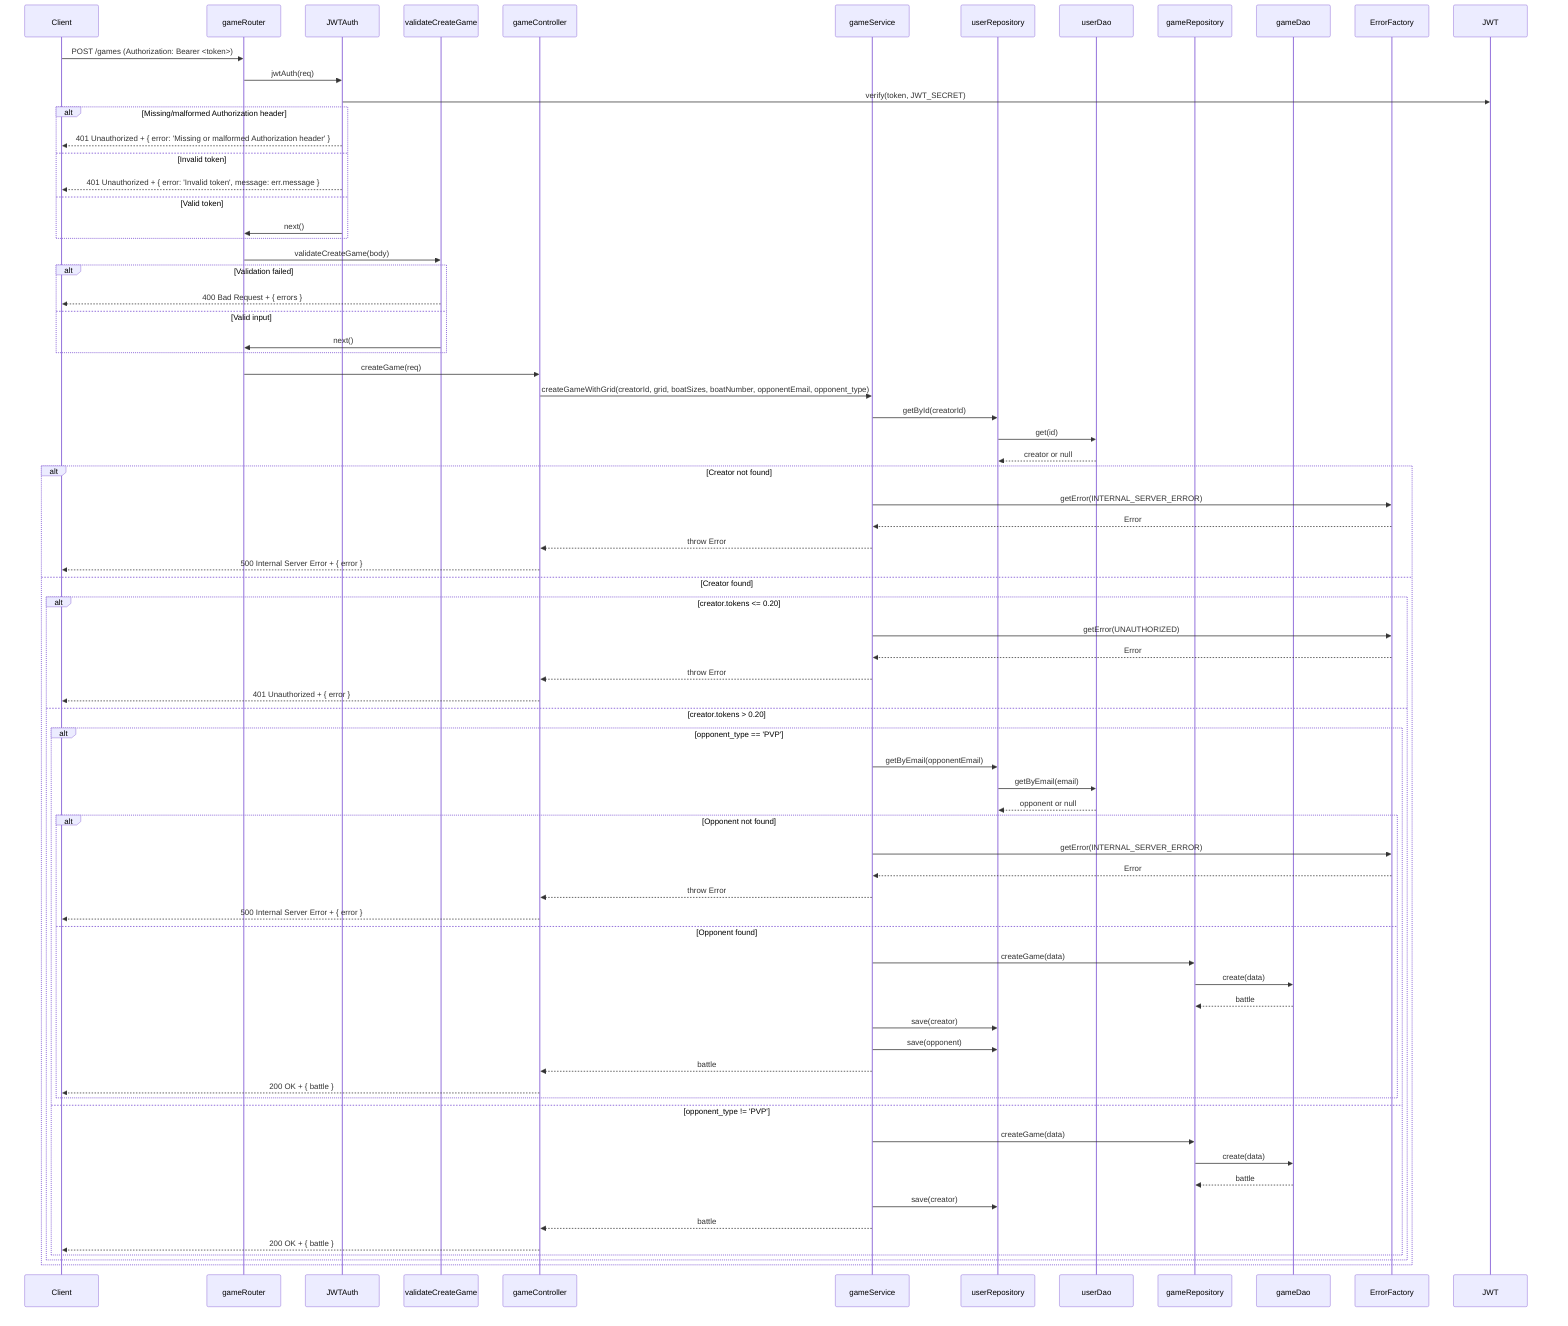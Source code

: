 sequenceDiagram
    participant Client
    participant Router as gameRouter
    participant JWTAuth
    participant Validator as validateCreateGame
    participant Controller as gameController
    participant Service as gameService
    participant UserRepo as userRepository
    participant UserDAO as userDao
    participant GameRepo as gameRepository
    participant GameDAO as gameDao
    participant ErrorFactory
    participant JWT

    Client->>Router: POST /games (Authorization: Bearer <token>)
    Router->>JWTAuth: jwtAuth(req)
    JWTAuth->>JWT: verify(token, JWT_SECRET)
    alt Missing/malformed Authorization header
        JWTAuth-->>Client: 401 Unauthorized + { error: 'Missing or malformed Authorization header' }
    else Invalid token
        JWTAuth-->>Client: 401 Unauthorized + { error: 'Invalid token', message: err.message }
    else Valid token
        JWTAuth->>Router: next()
    end

    Router->>Validator: validateCreateGame(body)
    alt Validation failed
        Validator-->>Client: 400 Bad Request + { errors }
    else Valid input
        Validator->>Router: next()
    end

    Router->>Controller: createGame(req)
    Controller->>Service: createGameWithGrid(creatorId, grid, boatSizes, boatNumber, opponentEmail, opponent_type)

    Service->>UserRepo: getById(creatorId)
    UserRepo->>UserDAO: get(id)
    UserDAO-->>UserRepo: creator or null

    alt Creator not found
        Service->>ErrorFactory: getError(INTERNAL_SERVER_ERROR)
        ErrorFactory-->>Service: Error
        Service-->>Controller: throw Error
        Controller-->>Client: 500 Internal Server Error + { error }
    else Creator found
        alt creator.tokens <= 0.20
            Service->>ErrorFactory: getError(UNAUTHORIZED)
            ErrorFactory-->>Service: Error
            Service-->>Controller: throw Error
            Controller-->>Client: 401 Unauthorized + { error }
        else creator.tokens > 0.20
            alt opponent_type == 'PVP'
                Service->>UserRepo: getByEmail(opponentEmail)
                UserRepo->>UserDAO: getByEmail(email)
                UserDAO-->>UserRepo: opponent or null

                alt Opponent not found
                    Service->>ErrorFactory: getError(INTERNAL_SERVER_ERROR)
                    ErrorFactory-->>Service: Error
                    Service-->>Controller: throw Error
                    Controller-->>Client: 500 Internal Server Error + { error }
                else Opponent found
                    Service->>GameRepo: createGame(data)
                    GameRepo->>GameDAO: create(data)
                    GameDAO-->>GameRepo: battle

                    Service->>UserRepo: save(creator)
                    Service->>UserRepo: save(opponent)
                    Service-->>Controller: battle
                    Controller-->>Client: 200 OK + { battle }
                end
            else opponent_type != 'PVP'
                Service->>GameRepo: createGame(data)
                GameRepo->>GameDAO: create(data)
                GameDAO-->>GameRepo: battle

                Service->>UserRepo: save(creator)
                Service-->>Controller: battle
                Controller-->>Client: 200 OK + { battle }
            end
        end
    end